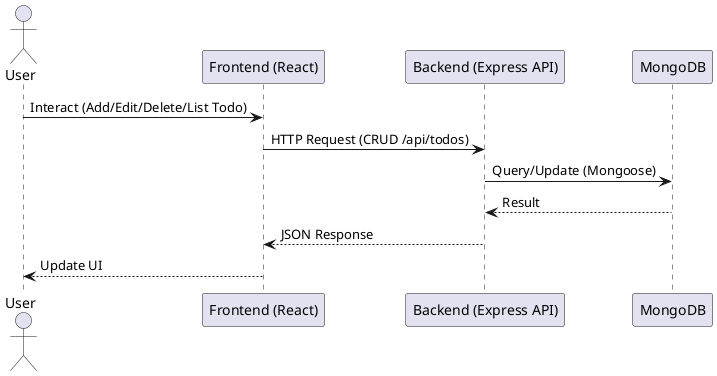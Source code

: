 @startuml
actor User
participant "Frontend (React)" as FE
participant "Backend (Express API)" as BE
participant "MongoDB" as DB

User -> FE : Interact (Add/Edit/Delete/List Todo)
FE -> BE : HTTP Request (CRUD /api/todos)
BE -> DB : Query/Update (Mongoose)
DB --> BE : Result
BE --> FE : JSON Response
FE --> User : Update UI
@enduml 